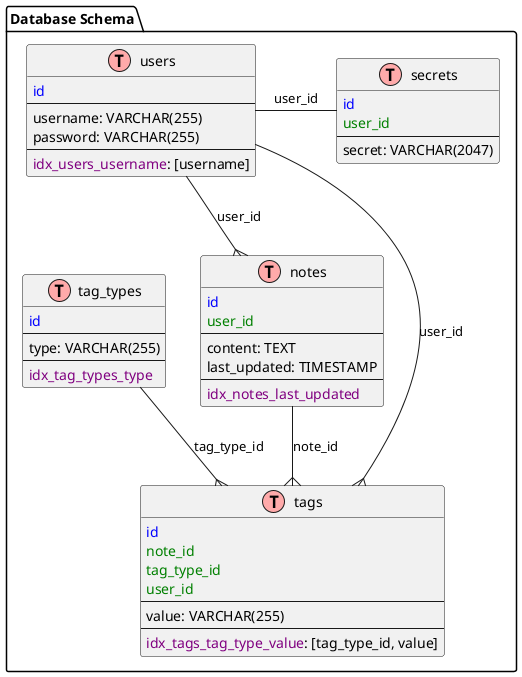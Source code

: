 @startuml

!define Table(name,desc) class name as "desc" << (T,#FFAAAA) >>
!define PrimaryKey(x) <color:blue>x</color>
!define ForeignKey(x) <color:green>x</color>
!define Index(x) <color:purple>x</color>

package "Database Schema" {

  Table(users, "users") {
    PrimaryKey(id)
    --
    username: VARCHAR(255)
    password: VARCHAR(255)
    --
    Index(idx_users_username): [username]
  }

  Table(notes, "notes") {
    PrimaryKey(id)
    ForeignKey(user_id)
    --
    content: TEXT
    last_updated: TIMESTAMP
    --
    Index(idx_notes_last_updated)
  }

  Table(tag_types, "tag_types") {
    PrimaryKey(id)
    --
    type: VARCHAR(255)
    --
    Index(idx_tag_types_type)
  }

  Table(tags, "tags") {
    PrimaryKey(id)
    ForeignKey(note_id)
    ForeignKey(tag_type_id)
    ForeignKey(user_id)
    --
    value: VARCHAR(255)
    --
    Index(idx_tags_tag_type_value): [tag_type_id, value]
  }

  Table(secrets, "secrets") {
    PrimaryKey(id)
    ForeignKey(user_id)
    --
    secret: VARCHAR(2047)
  }

  users --{ notes : "user_id"

  notes --{ tags : "note_id"
  tag_types --{ tags : "tag_type_id"
  users --{ tags : "user_id"
  users - secrets : "user_id"
}

@enduml
